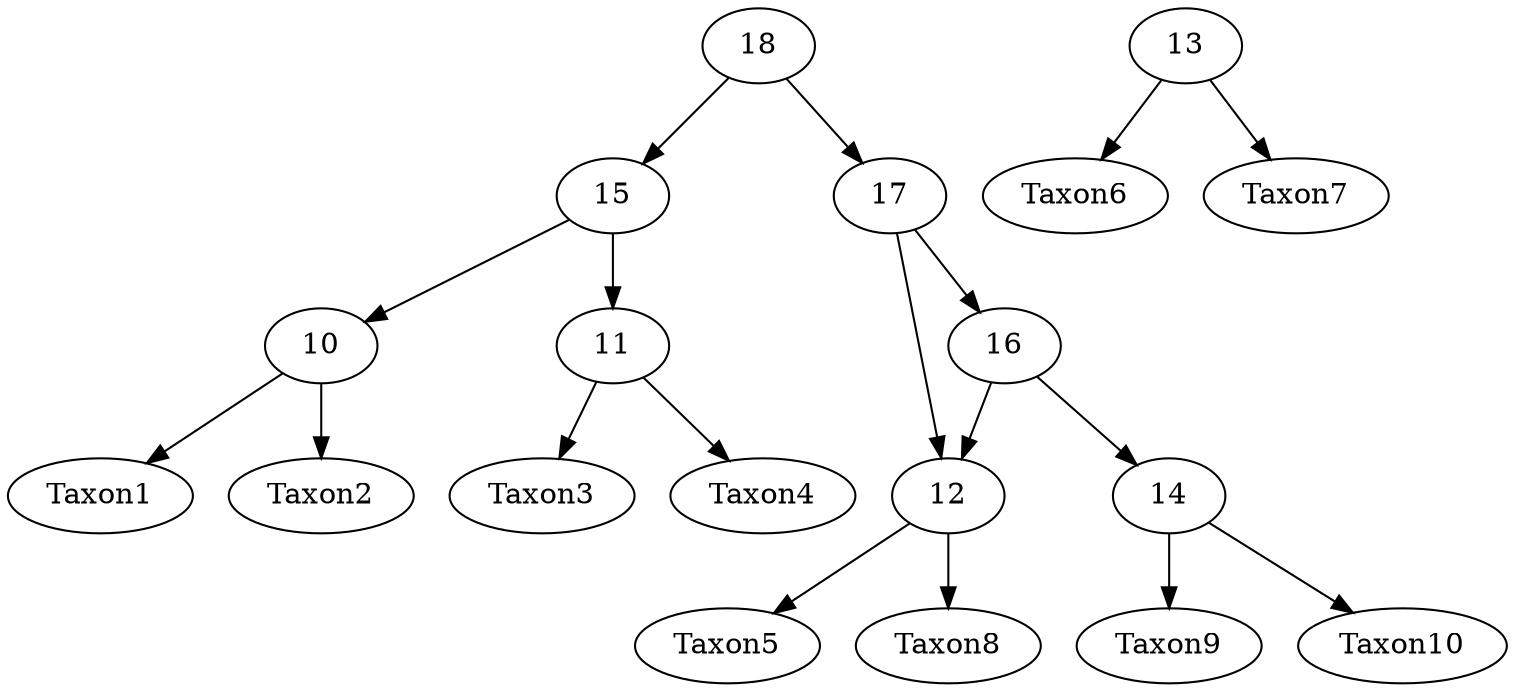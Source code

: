 digraph arthropods {
    0 [label=Taxon1];
    1 [label=Taxon2];
    2 [label=Taxon3];
    3 [label=Taxon4];
    4 [label=Taxon5];
    5 [label=Taxon6];
    6 [label=Taxon7];
    7 [label=Taxon8];
    8 [label=Taxon9];
    9 [label=Taxon10];
    10 -> 0
    10 -> 1
    11 -> 2
    11 -> 3
    12 -> 4
    12 -> 7
    13 -> 5
    13 -> 6
    14 -> 8
    14 -> 9
    15 -> 10
    15 -> 11
    16 -> 12
    16 -> 14
    17 -> 12
    17 -> 16
    18 -> 15
    18 -> 17
}
